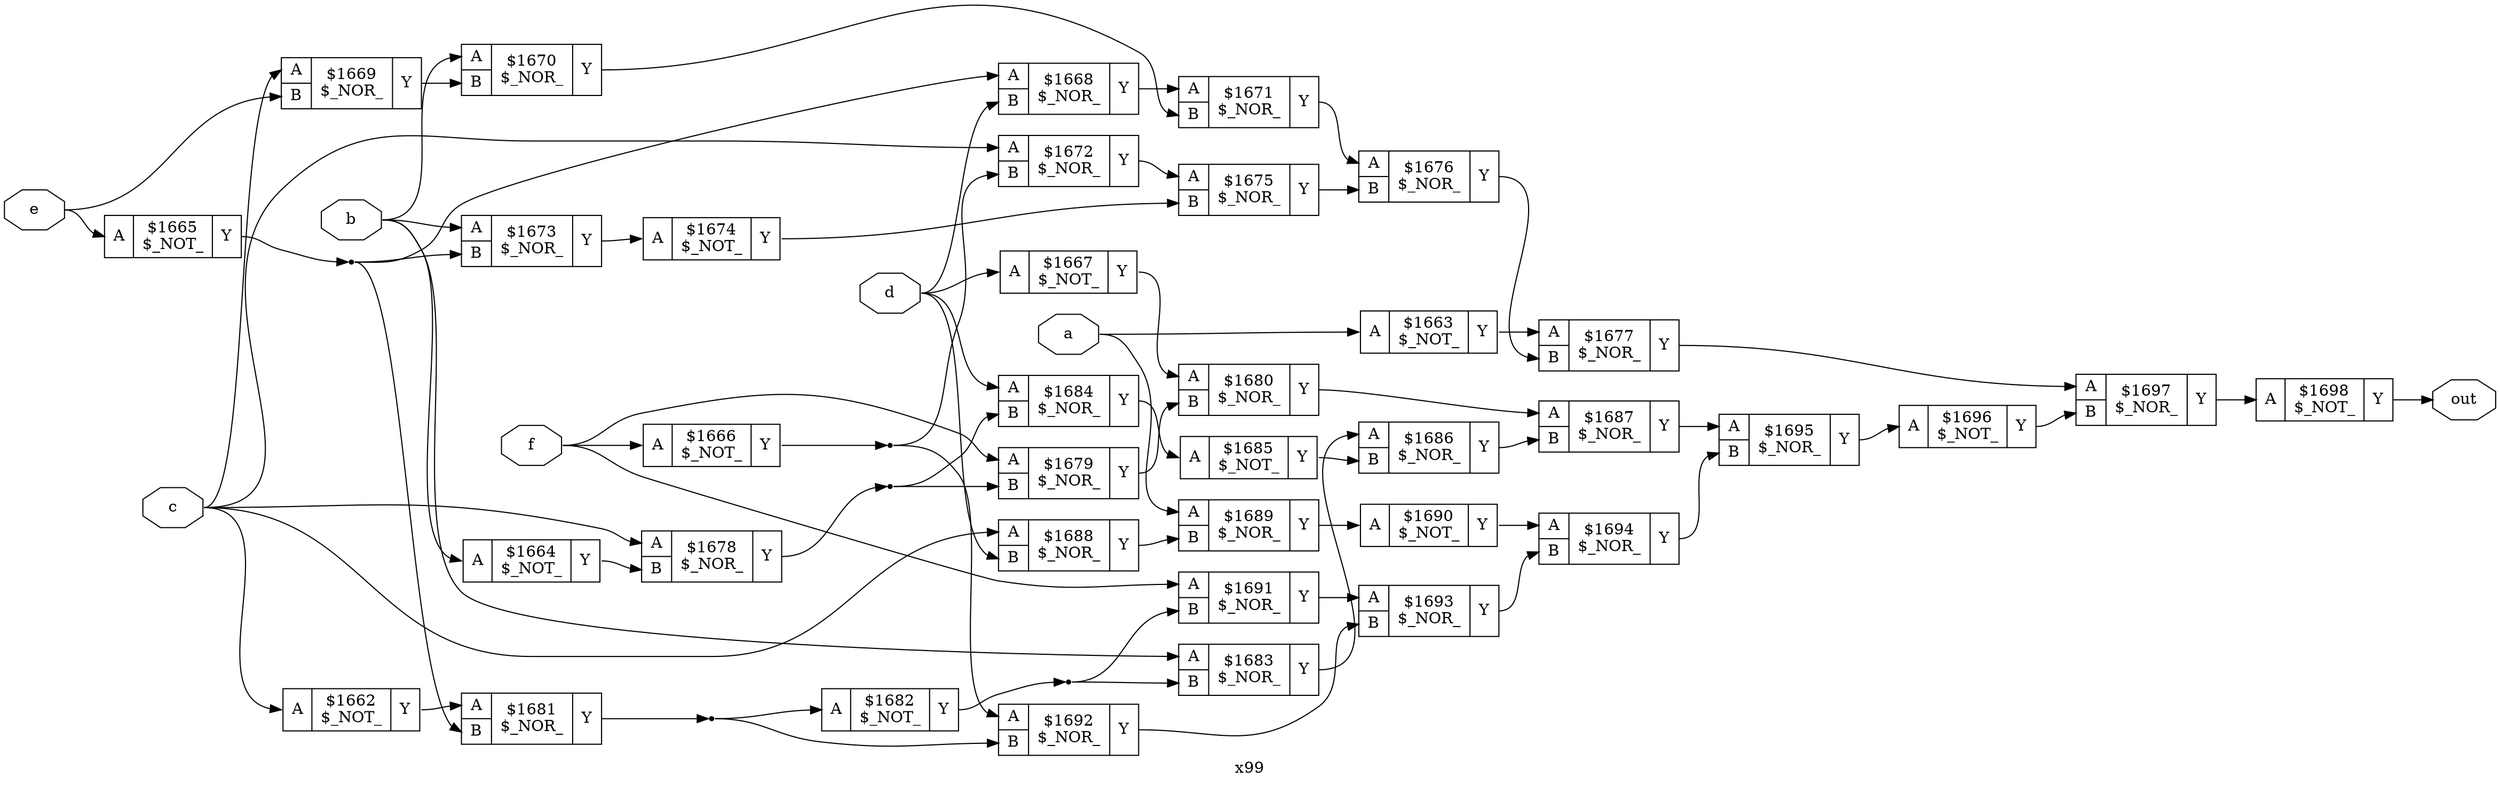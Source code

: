 digraph "x99" {
label="x99";
rankdir="LR";
remincross=true;
n37 [ shape=octagon, label="a", color="black", fontcolor="black" ];
n38 [ shape=octagon, label="b", color="black", fontcolor="black" ];
n39 [ shape=octagon, label="c", color="black", fontcolor="black" ];
n40 [ shape=octagon, label="d", color="black", fontcolor="black" ];
n41 [ shape=octagon, label="e", color="black", fontcolor="black" ];
n42 [ shape=octagon, label="f", color="black", fontcolor="black" ];
n43 [ shape=octagon, label="out", color="black", fontcolor="black" ];
c46 [ shape=record, label="{{<p44> A}|$1662\n$_NOT_|{<p45> Y}}" ];
c47 [ shape=record, label="{{<p44> A}|$1663\n$_NOT_|{<p45> Y}}" ];
c48 [ shape=record, label="{{<p44> A}|$1664\n$_NOT_|{<p45> Y}}" ];
c49 [ shape=record, label="{{<p44> A}|$1665\n$_NOT_|{<p45> Y}}" ];
c50 [ shape=record, label="{{<p44> A}|$1666\n$_NOT_|{<p45> Y}}" ];
c51 [ shape=record, label="{{<p44> A}|$1667\n$_NOT_|{<p45> Y}}" ];
c53 [ shape=record, label="{{<p44> A|<p52> B}|$1668\n$_NOR_|{<p45> Y}}" ];
c54 [ shape=record, label="{{<p44> A|<p52> B}|$1669\n$_NOR_|{<p45> Y}}" ];
c55 [ shape=record, label="{{<p44> A|<p52> B}|$1670\n$_NOR_|{<p45> Y}}" ];
c56 [ shape=record, label="{{<p44> A|<p52> B}|$1671\n$_NOR_|{<p45> Y}}" ];
c57 [ shape=record, label="{{<p44> A|<p52> B}|$1672\n$_NOR_|{<p45> Y}}" ];
c58 [ shape=record, label="{{<p44> A|<p52> B}|$1673\n$_NOR_|{<p45> Y}}" ];
c59 [ shape=record, label="{{<p44> A}|$1674\n$_NOT_|{<p45> Y}}" ];
c60 [ shape=record, label="{{<p44> A|<p52> B}|$1675\n$_NOR_|{<p45> Y}}" ];
c61 [ shape=record, label="{{<p44> A|<p52> B}|$1676\n$_NOR_|{<p45> Y}}" ];
c62 [ shape=record, label="{{<p44> A|<p52> B}|$1677\n$_NOR_|{<p45> Y}}" ];
c63 [ shape=record, label="{{<p44> A|<p52> B}|$1678\n$_NOR_|{<p45> Y}}" ];
c64 [ shape=record, label="{{<p44> A|<p52> B}|$1679\n$_NOR_|{<p45> Y}}" ];
c65 [ shape=record, label="{{<p44> A|<p52> B}|$1680\n$_NOR_|{<p45> Y}}" ];
c66 [ shape=record, label="{{<p44> A|<p52> B}|$1681\n$_NOR_|{<p45> Y}}" ];
c67 [ shape=record, label="{{<p44> A}|$1682\n$_NOT_|{<p45> Y}}" ];
c68 [ shape=record, label="{{<p44> A|<p52> B}|$1683\n$_NOR_|{<p45> Y}}" ];
c69 [ shape=record, label="{{<p44> A|<p52> B}|$1684\n$_NOR_|{<p45> Y}}" ];
c70 [ shape=record, label="{{<p44> A}|$1685\n$_NOT_|{<p45> Y}}" ];
c71 [ shape=record, label="{{<p44> A|<p52> B}|$1686\n$_NOR_|{<p45> Y}}" ];
c72 [ shape=record, label="{{<p44> A|<p52> B}|$1687\n$_NOR_|{<p45> Y}}" ];
c73 [ shape=record, label="{{<p44> A|<p52> B}|$1688\n$_NOR_|{<p45> Y}}" ];
c74 [ shape=record, label="{{<p44> A|<p52> B}|$1689\n$_NOR_|{<p45> Y}}" ];
c75 [ shape=record, label="{{<p44> A}|$1690\n$_NOT_|{<p45> Y}}" ];
c76 [ shape=record, label="{{<p44> A|<p52> B}|$1691\n$_NOR_|{<p45> Y}}" ];
c77 [ shape=record, label="{{<p44> A|<p52> B}|$1692\n$_NOR_|{<p45> Y}}" ];
c78 [ shape=record, label="{{<p44> A|<p52> B}|$1693\n$_NOR_|{<p45> Y}}" ];
c79 [ shape=record, label="{{<p44> A|<p52> B}|$1694\n$_NOR_|{<p45> Y}}" ];
c80 [ shape=record, label="{{<p44> A|<p52> B}|$1695\n$_NOR_|{<p45> Y}}" ];
c81 [ shape=record, label="{{<p44> A}|$1696\n$_NOT_|{<p45> Y}}" ];
c82 [ shape=record, label="{{<p44> A|<p52> B}|$1697\n$_NOR_|{<p45> Y}}" ];
c83 [ shape=record, label="{{<p44> A}|$1698\n$_NOT_|{<p45> Y}}" ];
c48:p45:e -> c63:p52:w [color="black", label=""];
c58:p45:e -> c59:p44:w [color="black", label=""];
c59:p45:e -> c60:p52:w [color="black", label=""];
c60:p45:e -> c61:p52:w [color="black", label=""];
c61:p45:e -> c62:p52:w [color="black", label=""];
c62:p45:e -> c82:p44:w [color="black", label=""];
n15 [ shape=point ];
c63:p45:e -> n15:w [color="black", label=""];
n15:e -> c64:p52:w [color="black", label=""];
n15:e -> c69:p52:w [color="black", label=""];
c64:p45:e -> c65:p52:w [color="black", label=""];
c65:p45:e -> c72:p44:w [color="black", label=""];
n18 [ shape=point ];
c66:p45:e -> n18:w [color="black", label=""];
n18:e -> c67:p44:w [color="black", label=""];
n18:e -> c77:p52:w [color="black", label=""];
n19 [ shape=point ];
c67:p45:e -> n19:w [color="black", label=""];
n19:e -> c68:p52:w [color="black", label=""];
n19:e -> c76:p52:w [color="black", label=""];
n2 [ shape=point ];
c49:p45:e -> n2:w [color="black", label=""];
n2:e -> c53:p44:w [color="black", label=""];
n2:e -> c58:p52:w [color="black", label=""];
n2:e -> c66:p52:w [color="black", label=""];
c68:p45:e -> c71:p44:w [color="black", label=""];
c69:p45:e -> c70:p44:w [color="black", label=""];
c70:p45:e -> c71:p52:w [color="black", label=""];
c71:p45:e -> c72:p52:w [color="black", label=""];
c72:p45:e -> c80:p44:w [color="black", label=""];
c73:p45:e -> c74:p52:w [color="black", label=""];
c74:p45:e -> c75:p44:w [color="black", label=""];
c75:p45:e -> c79:p44:w [color="black", label=""];
c76:p45:e -> c78:p44:w [color="black", label=""];
c77:p45:e -> c78:p52:w [color="black", label=""];
n3 [ shape=point ];
c50:p45:e -> n3:w [color="black", label=""];
n3:e -> c57:p52:w [color="black", label=""];
n3:e -> c77:p44:w [color="black", label=""];
c78:p45:e -> c79:p52:w [color="black", label=""];
c79:p45:e -> c80:p52:w [color="black", label=""];
c80:p45:e -> c81:p44:w [color="black", label=""];
c81:p45:e -> c82:p52:w [color="black", label=""];
c82:p45:e -> c83:p44:w [color="black", label=""];
c46:p45:e -> c66:p44:w [color="black", label=""];
c47:p45:e -> c62:p44:w [color="black", label=""];
n37:e -> c47:p44:w [color="black", label=""];
n37:e -> c74:p44:w [color="black", label=""];
n38:e -> c48:p44:w [color="black", label=""];
n38:e -> c55:p44:w [color="black", label=""];
n38:e -> c58:p44:w [color="black", label=""];
n38:e -> c68:p44:w [color="black", label=""];
n39:e -> c46:p44:w [color="black", label=""];
n39:e -> c54:p44:w [color="black", label=""];
n39:e -> c57:p44:w [color="black", label=""];
n39:e -> c63:p44:w [color="black", label=""];
n39:e -> c73:p44:w [color="black", label=""];
c51:p45:e -> c65:p44:w [color="black", label=""];
n40:e -> c51:p44:w [color="black", label=""];
n40:e -> c53:p52:w [color="black", label=""];
n40:e -> c69:p44:w [color="black", label=""];
n40:e -> c73:p52:w [color="black", label=""];
n41:e -> c49:p44:w [color="black", label=""];
n41:e -> c54:p52:w [color="black", label=""];
n42:e -> c50:p44:w [color="black", label=""];
n42:e -> c64:p44:w [color="black", label=""];
n42:e -> c76:p44:w [color="black", label=""];
c83:p45:e -> n43:w [color="black", label=""];
c53:p45:e -> c56:p44:w [color="black", label=""];
c54:p45:e -> c55:p52:w [color="black", label=""];
c55:p45:e -> c56:p52:w [color="black", label=""];
c56:p45:e -> c61:p44:w [color="black", label=""];
c57:p45:e -> c60:p44:w [color="black", label=""];
}
